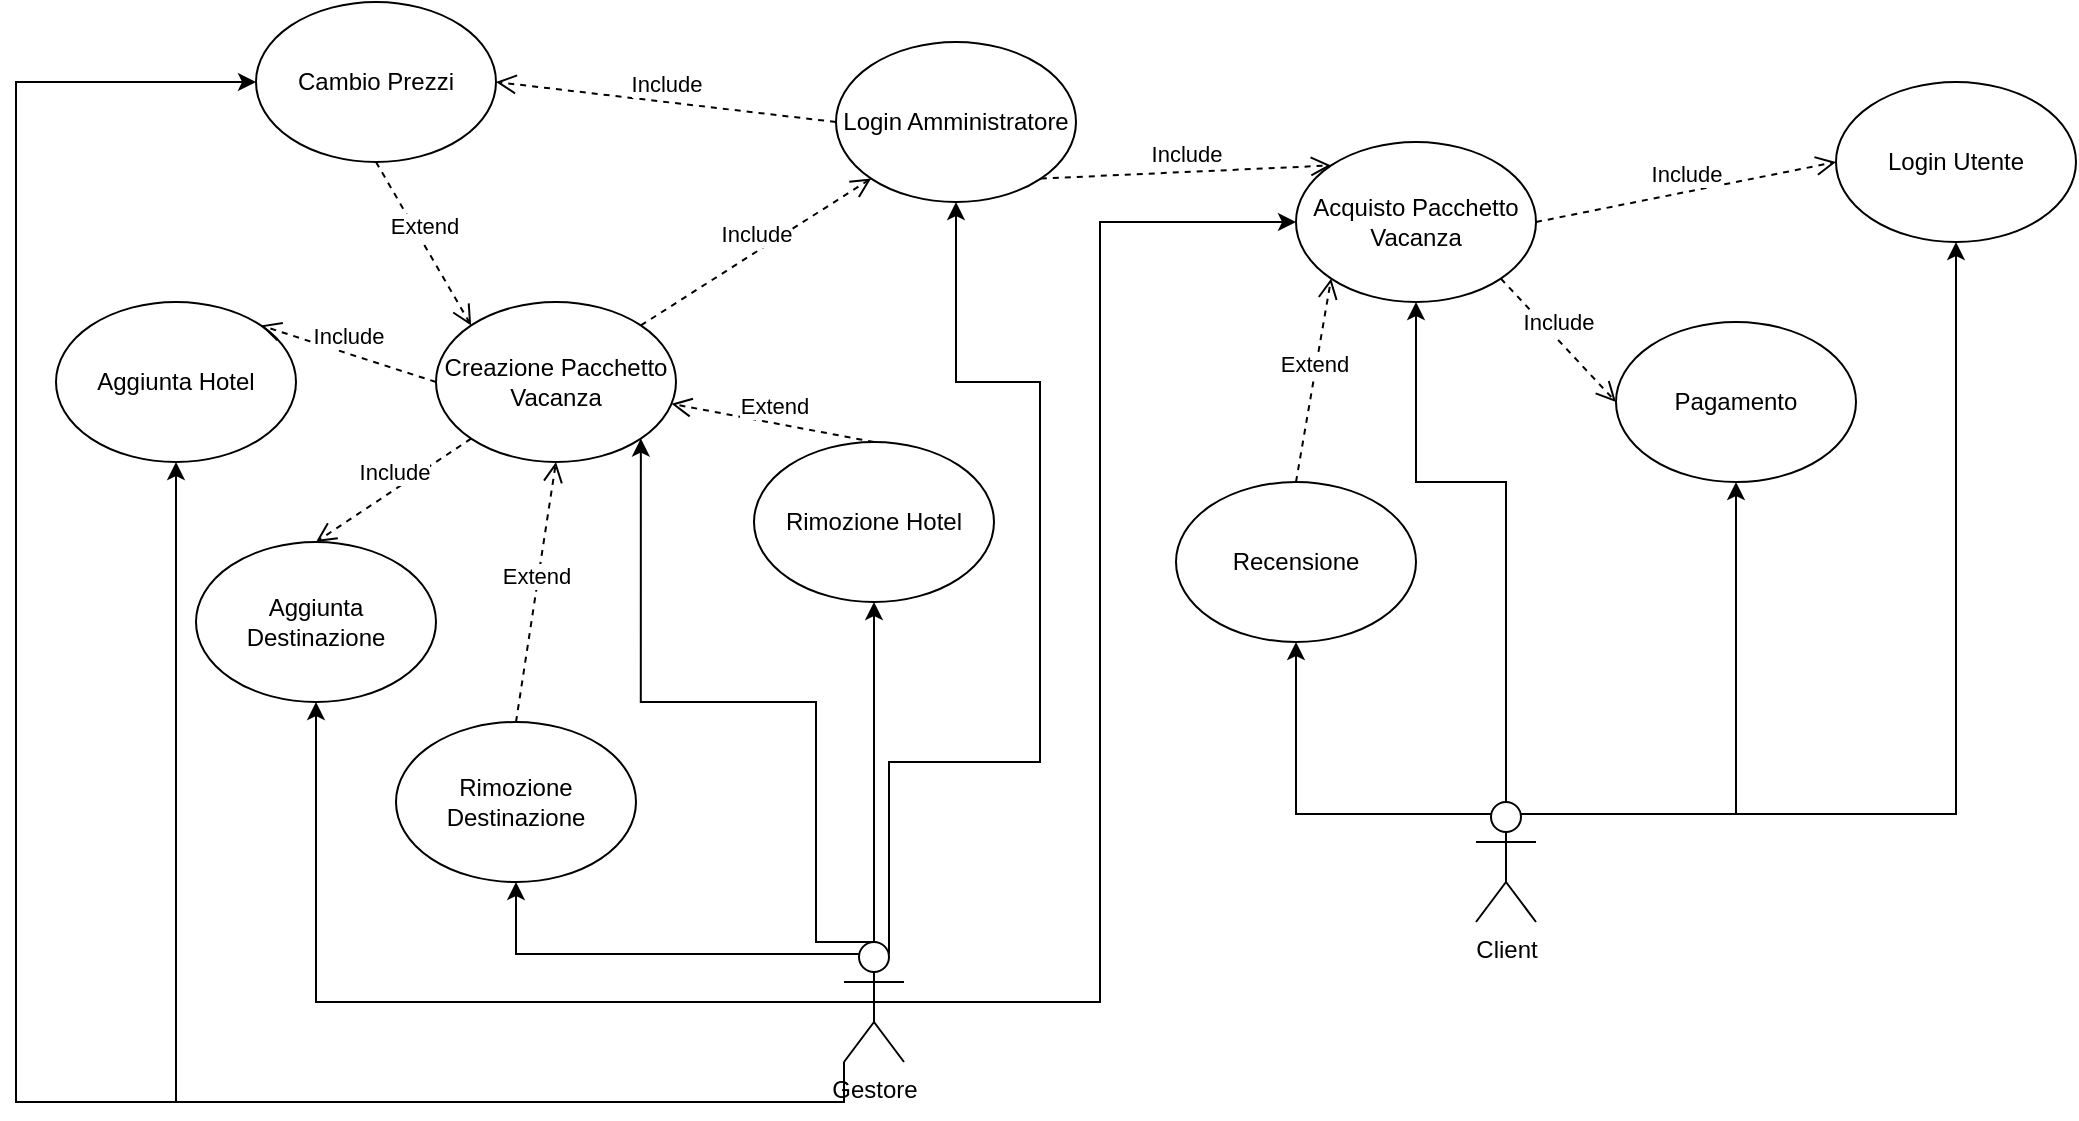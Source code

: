 <mxfile version="22.1.3" type="device">
  <diagram name="Pagina-1" id="9AIsG51CfW7OGZY7d_SR">
    <mxGraphModel dx="2227" dy="1881" grid="1" gridSize="10" guides="1" tooltips="1" connect="1" arrows="1" fold="1" page="1" pageScale="1" pageWidth="827" pageHeight="1169" math="0" shadow="0">
      <root>
        <mxCell id="0" />
        <mxCell id="1" parent="0" />
        <mxCell id="vUSEPOSttrNjK0M88Jvj-25" style="edgeStyle=orthogonalEdgeStyle;rounded=0;orthogonalLoop=1;jettySize=auto;html=1;exitX=0.75;exitY=0.1;exitDx=0;exitDy=0;exitPerimeter=0;entryX=0.5;entryY=1;entryDx=0;entryDy=0;" edge="1" parent="1" source="jrIZ9LQtfj0dN-YNM4Yh-1" target="jrIZ9LQtfj0dN-YNM4Yh-13">
          <mxGeometry relative="1" as="geometry">
            <Array as="points">
              <mxPoint x="406" y="350" />
              <mxPoint x="482" y="350" />
              <mxPoint x="482" y="160" />
              <mxPoint x="440" y="160" />
            </Array>
          </mxGeometry>
        </mxCell>
        <mxCell id="vUSEPOSttrNjK0M88Jvj-26" style="edgeStyle=orthogonalEdgeStyle;rounded=0;orthogonalLoop=1;jettySize=auto;html=1;exitX=0.5;exitY=0;exitDx=0;exitDy=0;exitPerimeter=0;entryX=0.5;entryY=1;entryDx=0;entryDy=0;" edge="1" parent="1" source="jrIZ9LQtfj0dN-YNM4Yh-1" target="vUSEPOSttrNjK0M88Jvj-2">
          <mxGeometry relative="1" as="geometry" />
        </mxCell>
        <mxCell id="vUSEPOSttrNjK0M88Jvj-27" style="edgeStyle=orthogonalEdgeStyle;rounded=0;orthogonalLoop=1;jettySize=auto;html=1;exitX=0.5;exitY=0;exitDx=0;exitDy=0;exitPerimeter=0;entryX=1;entryY=1;entryDx=0;entryDy=0;" edge="1" parent="1" source="jrIZ9LQtfj0dN-YNM4Yh-1" target="vUSEPOSttrNjK0M88Jvj-1">
          <mxGeometry relative="1" as="geometry">
            <Array as="points">
              <mxPoint x="370" y="440" />
              <mxPoint x="370" y="320" />
              <mxPoint x="282" y="320" />
            </Array>
          </mxGeometry>
        </mxCell>
        <mxCell id="vUSEPOSttrNjK0M88Jvj-28" style="edgeStyle=orthogonalEdgeStyle;rounded=0;orthogonalLoop=1;jettySize=auto;html=1;exitX=0.25;exitY=0.1;exitDx=0;exitDy=0;exitPerimeter=0;entryX=0.5;entryY=1;entryDx=0;entryDy=0;" edge="1" parent="1" source="jrIZ9LQtfj0dN-YNM4Yh-1" target="jrIZ9LQtfj0dN-YNM4Yh-5">
          <mxGeometry relative="1" as="geometry" />
        </mxCell>
        <mxCell id="vUSEPOSttrNjK0M88Jvj-29" style="edgeStyle=orthogonalEdgeStyle;rounded=0;orthogonalLoop=1;jettySize=auto;html=1;entryX=0.5;entryY=1;entryDx=0;entryDy=0;exitX=0.5;exitY=0.5;exitDx=0;exitDy=0;exitPerimeter=0;" edge="1" parent="1" source="jrIZ9LQtfj0dN-YNM4Yh-1" target="jrIZ9LQtfj0dN-YNM4Yh-6">
          <mxGeometry relative="1" as="geometry">
            <mxPoint x="380" y="470" as="sourcePoint" />
          </mxGeometry>
        </mxCell>
        <mxCell id="vUSEPOSttrNjK0M88Jvj-30" style="edgeStyle=orthogonalEdgeStyle;rounded=0;orthogonalLoop=1;jettySize=auto;html=1;exitX=0;exitY=1;exitDx=0;exitDy=0;exitPerimeter=0;entryX=0;entryY=0.5;entryDx=0;entryDy=0;" edge="1" parent="1" source="jrIZ9LQtfj0dN-YNM4Yh-1" target="jrIZ9LQtfj0dN-YNM4Yh-4">
          <mxGeometry relative="1" as="geometry">
            <Array as="points">
              <mxPoint x="384" y="520" />
              <mxPoint x="-30" y="520" />
              <mxPoint x="-30" y="10" />
            </Array>
          </mxGeometry>
        </mxCell>
        <mxCell id="vUSEPOSttrNjK0M88Jvj-31" style="edgeStyle=orthogonalEdgeStyle;rounded=0;orthogonalLoop=1;jettySize=auto;html=1;exitX=0;exitY=1;exitDx=0;exitDy=0;exitPerimeter=0;entryX=0.5;entryY=1;entryDx=0;entryDy=0;" edge="1" parent="1" source="jrIZ9LQtfj0dN-YNM4Yh-1" target="vUSEPOSttrNjK0M88Jvj-8">
          <mxGeometry relative="1" as="geometry" />
        </mxCell>
        <mxCell id="vUSEPOSttrNjK0M88Jvj-33" style="edgeStyle=orthogonalEdgeStyle;rounded=0;orthogonalLoop=1;jettySize=auto;html=1;exitX=0.5;exitY=0.5;exitDx=0;exitDy=0;exitPerimeter=0;entryX=0;entryY=0.5;entryDx=0;entryDy=0;" edge="1" parent="1" source="jrIZ9LQtfj0dN-YNM4Yh-1" target="jrIZ9LQtfj0dN-YNM4Yh-7">
          <mxGeometry relative="1" as="geometry" />
        </mxCell>
        <mxCell id="jrIZ9LQtfj0dN-YNM4Yh-1" value="Gestore" style="shape=umlActor;verticalLabelPosition=bottom;verticalAlign=top;html=1;outlineConnect=0;" parent="1" vertex="1">
          <mxGeometry x="384" y="440" width="30" height="60" as="geometry" />
        </mxCell>
        <mxCell id="vUSEPOSttrNjK0M88Jvj-19" style="edgeStyle=orthogonalEdgeStyle;rounded=0;orthogonalLoop=1;jettySize=auto;html=1;exitX=0.5;exitY=0;exitDx=0;exitDy=0;exitPerimeter=0;entryX=0.5;entryY=1;entryDx=0;entryDy=0;" edge="1" parent="1" source="jrIZ9LQtfj0dN-YNM4Yh-3" target="jrIZ9LQtfj0dN-YNM4Yh-7">
          <mxGeometry relative="1" as="geometry">
            <mxPoint x="720" y="200" as="targetPoint" />
            <Array as="points">
              <mxPoint x="715" y="210" />
              <mxPoint x="670" y="210" />
            </Array>
          </mxGeometry>
        </mxCell>
        <mxCell id="vUSEPOSttrNjK0M88Jvj-20" style="edgeStyle=orthogonalEdgeStyle;rounded=0;orthogonalLoop=1;jettySize=auto;html=1;exitX=0.25;exitY=0.1;exitDx=0;exitDy=0;exitPerimeter=0;entryX=0.5;entryY=1;entryDx=0;entryDy=0;" edge="1" parent="1" source="jrIZ9LQtfj0dN-YNM4Yh-3" target="jrIZ9LQtfj0dN-YNM4Yh-9">
          <mxGeometry relative="1" as="geometry" />
        </mxCell>
        <mxCell id="vUSEPOSttrNjK0M88Jvj-21" style="edgeStyle=orthogonalEdgeStyle;rounded=0;orthogonalLoop=1;jettySize=auto;html=1;entryX=0.5;entryY=1;entryDx=0;entryDy=0;exitX=0.75;exitY=0.1;exitDx=0;exitDy=0;exitPerimeter=0;" edge="1" parent="1" source="jrIZ9LQtfj0dN-YNM4Yh-3" target="jrIZ9LQtfj0dN-YNM4Yh-10">
          <mxGeometry relative="1" as="geometry">
            <mxPoint x="1010" y="240" as="targetPoint" />
            <mxPoint x="840" y="376" as="sourcePoint" />
          </mxGeometry>
        </mxCell>
        <mxCell id="vUSEPOSttrNjK0M88Jvj-22" style="edgeStyle=orthogonalEdgeStyle;rounded=0;orthogonalLoop=1;jettySize=auto;html=1;exitX=0.75;exitY=0.1;exitDx=0;exitDy=0;exitPerimeter=0;entryX=0.5;entryY=1;entryDx=0;entryDy=0;" edge="1" parent="1" source="jrIZ9LQtfj0dN-YNM4Yh-3" target="jrIZ9LQtfj0dN-YNM4Yh-8">
          <mxGeometry relative="1" as="geometry" />
        </mxCell>
        <mxCell id="jrIZ9LQtfj0dN-YNM4Yh-3" value="Client" style="shape=umlActor;verticalLabelPosition=bottom;verticalAlign=top;html=1;outlineConnect=0;" parent="1" vertex="1">
          <mxGeometry x="700" y="370" width="30" height="60" as="geometry" />
        </mxCell>
        <mxCell id="jrIZ9LQtfj0dN-YNM4Yh-4" value="Cambio Prezzi" style="ellipse;whiteSpace=wrap;html=1;" parent="1" vertex="1">
          <mxGeometry x="90" y="-30" width="120" height="80" as="geometry" />
        </mxCell>
        <mxCell id="jrIZ9LQtfj0dN-YNM4Yh-5" value="Rimozione Destinazione" style="ellipse;whiteSpace=wrap;html=1;" parent="1" vertex="1">
          <mxGeometry x="160" y="330" width="120" height="80" as="geometry" />
        </mxCell>
        <mxCell id="jrIZ9LQtfj0dN-YNM4Yh-6" value="Aggiunta Destinazione" style="ellipse;whiteSpace=wrap;html=1;" parent="1" vertex="1">
          <mxGeometry x="60" y="240" width="120" height="80" as="geometry" />
        </mxCell>
        <mxCell id="jrIZ9LQtfj0dN-YNM4Yh-7" value="Acquisto Pacchetto Vacanza" style="ellipse;whiteSpace=wrap;html=1;" parent="1" vertex="1">
          <mxGeometry x="610" y="40" width="120" height="80" as="geometry" />
        </mxCell>
        <mxCell id="jrIZ9LQtfj0dN-YNM4Yh-8" value="Pagamento" style="ellipse;whiteSpace=wrap;html=1;" parent="1" vertex="1">
          <mxGeometry x="770" y="130" width="120" height="80" as="geometry" />
        </mxCell>
        <mxCell id="jrIZ9LQtfj0dN-YNM4Yh-9" value="Recensione" style="ellipse;whiteSpace=wrap;html=1;" parent="1" vertex="1">
          <mxGeometry x="550" y="210" width="120" height="80" as="geometry" />
        </mxCell>
        <mxCell id="jrIZ9LQtfj0dN-YNM4Yh-10" value="Login Utente" style="ellipse;whiteSpace=wrap;html=1;" parent="1" vertex="1">
          <mxGeometry x="880" y="10" width="120" height="80" as="geometry" />
        </mxCell>
        <mxCell id="jrIZ9LQtfj0dN-YNM4Yh-13" value="Login Amministratore" style="ellipse;whiteSpace=wrap;html=1;" parent="1" vertex="1">
          <mxGeometry x="380" y="-10" width="120" height="80" as="geometry" />
        </mxCell>
        <mxCell id="jrIZ9LQtfj0dN-YNM4Yh-27" value="Include" style="html=1;verticalAlign=bottom;endArrow=open;dashed=1;endSize=8;curved=0;rounded=0;entryX=0;entryY=1;entryDx=0;entryDy=0;exitX=1;exitY=0;exitDx=0;exitDy=0;" parent="1" source="vUSEPOSttrNjK0M88Jvj-1" target="jrIZ9LQtfj0dN-YNM4Yh-13" edge="1">
          <mxGeometry relative="1" as="geometry">
            <mxPoint x="390" y="140" as="sourcePoint" />
            <mxPoint x="230" y="130" as="targetPoint" />
          </mxGeometry>
        </mxCell>
        <mxCell id="jrIZ9LQtfj0dN-YNM4Yh-28" value="Include" style="html=1;verticalAlign=bottom;endArrow=open;dashed=1;endSize=8;curved=0;rounded=0;exitX=1;exitY=1;exitDx=0;exitDy=0;entryX=0;entryY=0;entryDx=0;entryDy=0;" parent="1" source="jrIZ9LQtfj0dN-YNM4Yh-13" target="jrIZ9LQtfj0dN-YNM4Yh-7" edge="1">
          <mxGeometry relative="1" as="geometry">
            <mxPoint x="370" y="180" as="sourcePoint" />
            <mxPoint x="290" y="180" as="targetPoint" />
          </mxGeometry>
        </mxCell>
        <mxCell id="vUSEPOSttrNjK0M88Jvj-1" value="Creazione Pacchetto Vacanza" style="ellipse;whiteSpace=wrap;html=1;" vertex="1" parent="1">
          <mxGeometry x="180" y="120" width="120" height="80" as="geometry" />
        </mxCell>
        <mxCell id="vUSEPOSttrNjK0M88Jvj-2" value="Rimozione Hotel" style="ellipse;whiteSpace=wrap;html=1;" vertex="1" parent="1">
          <mxGeometry x="339" y="190" width="120" height="80" as="geometry" />
        </mxCell>
        <mxCell id="vUSEPOSttrNjK0M88Jvj-8" value="Aggiunta Hotel" style="ellipse;whiteSpace=wrap;html=1;" vertex="1" parent="1">
          <mxGeometry x="-10" y="120" width="120" height="80" as="geometry" />
        </mxCell>
        <mxCell id="vUSEPOSttrNjK0M88Jvj-9" value="Extend" style="html=1;verticalAlign=bottom;endArrow=open;dashed=1;endSize=8;curved=0;rounded=0;exitX=0.5;exitY=0;exitDx=0;exitDy=0;" edge="1" parent="1" source="vUSEPOSttrNjK0M88Jvj-2" target="vUSEPOSttrNjK0M88Jvj-1">
          <mxGeometry x="-0.009" relative="1" as="geometry">
            <mxPoint x="250" y="240" as="sourcePoint" />
            <mxPoint x="286" y="534" as="targetPoint" />
            <mxPoint as="offset" />
          </mxGeometry>
        </mxCell>
        <mxCell id="vUSEPOSttrNjK0M88Jvj-11" value="Extend" style="html=1;verticalAlign=bottom;endArrow=open;dashed=1;endSize=8;curved=0;rounded=0;exitX=0.5;exitY=1;exitDx=0;exitDy=0;entryX=0;entryY=0;entryDx=0;entryDy=0;" edge="1" parent="1" source="jrIZ9LQtfj0dN-YNM4Yh-4" target="vUSEPOSttrNjK0M88Jvj-1">
          <mxGeometry x="-0.009" relative="1" as="geometry">
            <mxPoint x="106" y="96.5" as="sourcePoint" />
            <mxPoint x="20" y="43.5" as="targetPoint" />
            <mxPoint as="offset" />
          </mxGeometry>
        </mxCell>
        <mxCell id="vUSEPOSttrNjK0M88Jvj-12" value="Extend" style="html=1;verticalAlign=bottom;endArrow=open;dashed=1;endSize=8;curved=0;rounded=0;exitX=0.5;exitY=0;exitDx=0;exitDy=0;entryX=0.5;entryY=1;entryDx=0;entryDy=0;" edge="1" parent="1" source="jrIZ9LQtfj0dN-YNM4Yh-5" target="vUSEPOSttrNjK0M88Jvj-1">
          <mxGeometry x="-0.009" relative="1" as="geometry">
            <mxPoint x="390" y="260" as="sourcePoint" />
            <mxPoint x="304" y="207" as="targetPoint" />
            <mxPoint as="offset" />
          </mxGeometry>
        </mxCell>
        <mxCell id="vUSEPOSttrNjK0M88Jvj-13" value="Include" style="html=1;verticalAlign=bottom;endArrow=open;dashed=1;endSize=8;curved=0;rounded=0;exitX=0;exitY=0.5;exitDx=0;exitDy=0;entryX=1;entryY=0;entryDx=0;entryDy=0;" edge="1" parent="1" source="vUSEPOSttrNjK0M88Jvj-1" target="vUSEPOSttrNjK0M88Jvj-8">
          <mxGeometry relative="1" as="geometry">
            <mxPoint x="450" y="80" as="sourcePoint" />
            <mxPoint x="310" y="170" as="targetPoint" />
          </mxGeometry>
        </mxCell>
        <mxCell id="vUSEPOSttrNjK0M88Jvj-14" value="Include" style="html=1;verticalAlign=bottom;endArrow=open;dashed=1;endSize=8;curved=0;rounded=0;exitX=0;exitY=1;exitDx=0;exitDy=0;entryX=0.5;entryY=0;entryDx=0;entryDy=0;" edge="1" parent="1" source="vUSEPOSttrNjK0M88Jvj-1" target="jrIZ9LQtfj0dN-YNM4Yh-6">
          <mxGeometry relative="1" as="geometry">
            <mxPoint x="460" y="90" as="sourcePoint" />
            <mxPoint x="320" y="180" as="targetPoint" />
          </mxGeometry>
        </mxCell>
        <mxCell id="vUSEPOSttrNjK0M88Jvj-15" value="Include" style="html=1;verticalAlign=bottom;endArrow=open;dashed=1;endSize=8;curved=0;rounded=0;exitX=1;exitY=0.5;exitDx=0;exitDy=0;entryX=0;entryY=0.5;entryDx=0;entryDy=0;" edge="1" parent="1" source="jrIZ9LQtfj0dN-YNM4Yh-7" target="jrIZ9LQtfj0dN-YNM4Yh-10">
          <mxGeometry relative="1" as="geometry">
            <mxPoint x="470" y="100" as="sourcePoint" />
            <mxPoint x="330" y="190" as="targetPoint" />
          </mxGeometry>
        </mxCell>
        <mxCell id="vUSEPOSttrNjK0M88Jvj-16" value="Include" style="html=1;verticalAlign=bottom;endArrow=open;dashed=1;endSize=8;curved=0;rounded=0;exitX=1;exitY=1;exitDx=0;exitDy=0;entryX=0;entryY=0.5;entryDx=0;entryDy=0;" edge="1" parent="1" source="jrIZ9LQtfj0dN-YNM4Yh-7" target="jrIZ9LQtfj0dN-YNM4Yh-8">
          <mxGeometry relative="1" as="geometry">
            <mxPoint x="480" y="110" as="sourcePoint" />
            <mxPoint x="340" y="200" as="targetPoint" />
          </mxGeometry>
        </mxCell>
        <mxCell id="vUSEPOSttrNjK0M88Jvj-18" value="Extend" style="html=1;verticalAlign=bottom;endArrow=open;dashed=1;endSize=8;curved=0;rounded=0;exitX=0.5;exitY=0;exitDx=0;exitDy=0;entryX=0;entryY=1;entryDx=0;entryDy=0;" edge="1" parent="1" source="jrIZ9LQtfj0dN-YNM4Yh-9" target="jrIZ9LQtfj0dN-YNM4Yh-7">
          <mxGeometry x="-0.009" relative="1" as="geometry">
            <mxPoint x="400" y="230" as="sourcePoint" />
            <mxPoint x="301" y="191" as="targetPoint" />
            <mxPoint as="offset" />
          </mxGeometry>
        </mxCell>
        <mxCell id="vUSEPOSttrNjK0M88Jvj-23" value="Include" style="html=1;verticalAlign=bottom;endArrow=open;dashed=1;endSize=8;curved=0;rounded=0;exitX=0;exitY=0.5;exitDx=0;exitDy=0;entryX=1;entryY=0.5;entryDx=0;entryDy=0;" edge="1" parent="1" source="jrIZ9LQtfj0dN-YNM4Yh-13" target="jrIZ9LQtfj0dN-YNM4Yh-4">
          <mxGeometry relative="1" as="geometry">
            <mxPoint x="408" y="68" as="sourcePoint" />
            <mxPoint x="292" y="142" as="targetPoint" />
          </mxGeometry>
        </mxCell>
      </root>
    </mxGraphModel>
  </diagram>
</mxfile>
